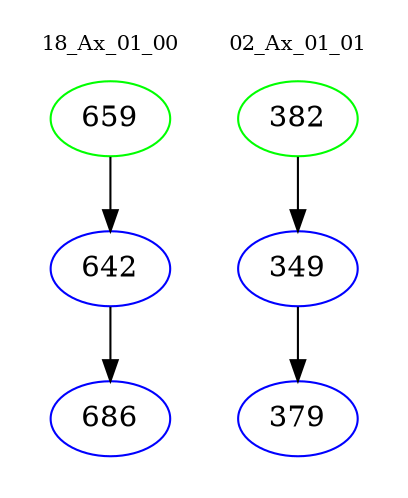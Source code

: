 digraph{
subgraph cluster_0 {
color = white
label = "18_Ax_01_00";
fontsize=10;
T0_659 [label="659", color="green"]
T0_659 -> T0_642 [color="black"]
T0_642 [label="642", color="blue"]
T0_642 -> T0_686 [color="black"]
T0_686 [label="686", color="blue"]
}
subgraph cluster_1 {
color = white
label = "02_Ax_01_01";
fontsize=10;
T1_382 [label="382", color="green"]
T1_382 -> T1_349 [color="black"]
T1_349 [label="349", color="blue"]
T1_349 -> T1_379 [color="black"]
T1_379 [label="379", color="blue"]
}
}
